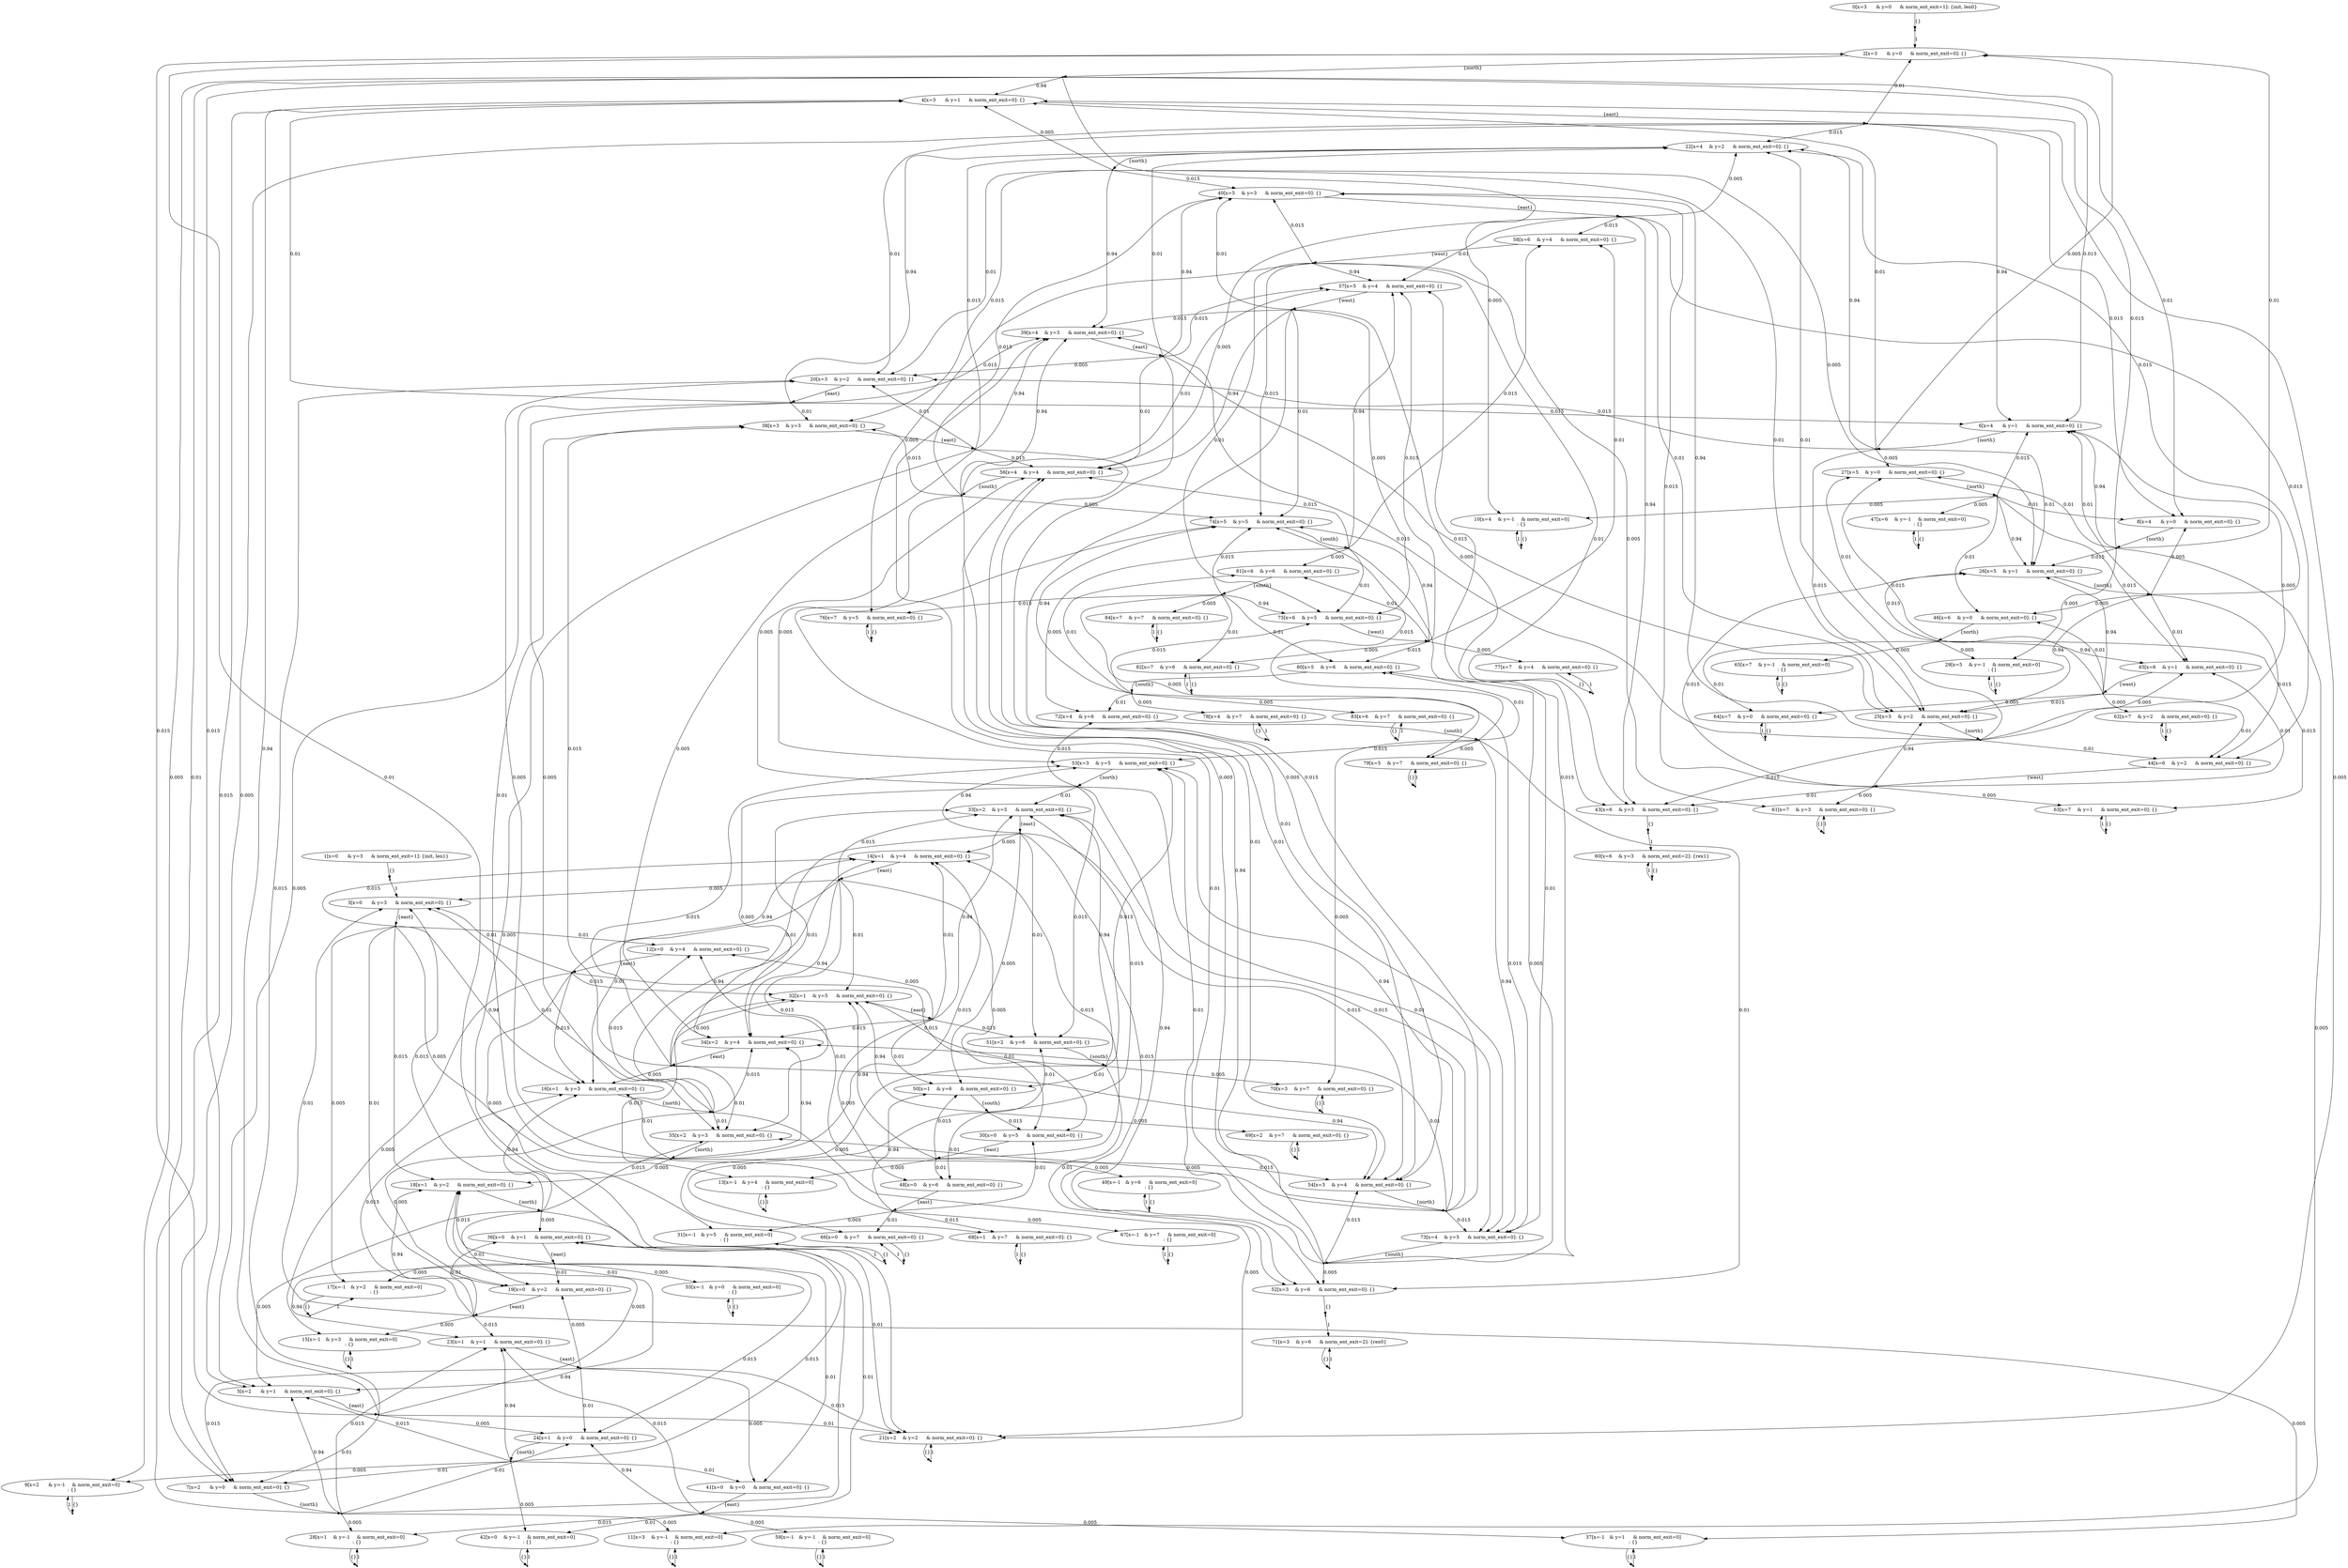 digraph model {
	0 [ label = "0[x=3	& y=0	& norm_ent_exit=1]: {init, len0}" ];
	1 [ label = "1[x=0	& y=3	& norm_ent_exit=1]: {init, len1}" ];
	2 [ label = "2[x=3	& y=0	& norm_ent_exit=0]: {}" ];
	3 [ label = "3[x=0	& y=3	& norm_ent_exit=0]: {}" ];
	4 [ label = "4[x=3	& y=1	& norm_ent_exit=0]: {}" ];
	5 [ label = "5[x=2	& y=1	& norm_ent_exit=0]: {}" ];
	6 [ label = "6[x=4	& y=1	& norm_ent_exit=0]: {}" ];
	7 [ label = "7[x=2	& y=0	& norm_ent_exit=0]: {}" ];
	8 [ label = "8[x=4	& y=0	& norm_ent_exit=0]: {}" ];
	9 [ label = "9[x=2	& y=-1	& norm_ent_exit=0]
: {}" ];
	10 [ label = "10[x=4	& y=-1	& norm_ent_exit=0]
: {}" ];
	11 [ label = "11[x=3	& y=-1	& norm_ent_exit=0]
: {}" ];
	12 [ label = "12[x=0	& y=4	& norm_ent_exit=0]: {}" ];
	13 [ label = "13[x=-1	& y=4	& norm_ent_exit=0]
: {}" ];
	14 [ label = "14[x=1	& y=4	& norm_ent_exit=0]: {}" ];
	15 [ label = "15[x=-1	& y=3	& norm_ent_exit=0]
: {}" ];
	16 [ label = "16[x=1	& y=3	& norm_ent_exit=0]: {}" ];
	17 [ label = "17[x=-1	& y=2	& norm_ent_exit=0]
: {}" ];
	18 [ label = "18[x=1	& y=2	& norm_ent_exit=0]: {}" ];
	19 [ label = "19[x=0	& y=2	& norm_ent_exit=0]: {}" ];
	20 [ label = "20[x=3	& y=2	& norm_ent_exit=0]: {}" ];
	21 [ label = "21[x=2	& y=2	& norm_ent_exit=0]: {}" ];
	22 [ label = "22[x=4	& y=2	& norm_ent_exit=0]: {}" ];
	23 [ label = "23[x=1	& y=1	& norm_ent_exit=0]: {}" ];
	24 [ label = "24[x=1	& y=0	& norm_ent_exit=0]: {}" ];
	25 [ label = "25[x=5	& y=2	& norm_ent_exit=0]: {}" ];
	26 [ label = "26[x=5	& y=1	& norm_ent_exit=0]: {}" ];
	27 [ label = "27[x=5	& y=0	& norm_ent_exit=0]: {}" ];
	28 [ label = "28[x=1	& y=-1	& norm_ent_exit=0]
: {}" ];
	29 [ label = "29[x=5	& y=-1	& norm_ent_exit=0]
: {}" ];
	30 [ label = "30[x=0	& y=5	& norm_ent_exit=0]: {}" ];
	31 [ label = "31[x=-1	& y=5	& norm_ent_exit=0]
: {}" ];
	32 [ label = "32[x=1	& y=5	& norm_ent_exit=0]: {}" ];
	33 [ label = "33[x=2	& y=5	& norm_ent_exit=0]: {}" ];
	34 [ label = "34[x=2	& y=4	& norm_ent_exit=0]: {}" ];
	35 [ label = "35[x=2	& y=3	& norm_ent_exit=0]: {}" ];
	36 [ label = "36[x=0	& y=1	& norm_ent_exit=0]: {}" ];
	37 [ label = "37[x=-1	& y=1	& norm_ent_exit=0]
: {}" ];
	38 [ label = "38[x=3	& y=3	& norm_ent_exit=0]: {}" ];
	39 [ label = "39[x=4	& y=3	& norm_ent_exit=0]: {}" ];
	40 [ label = "40[x=5	& y=3	& norm_ent_exit=0]: {}" ];
	41 [ label = "41[x=0	& y=0	& norm_ent_exit=0]: {}" ];
	42 [ label = "42[x=0	& y=-1	& norm_ent_exit=0]
: {}" ];
	43 [ label = "43[x=6	& y=3	& norm_ent_exit=0]: {}" ];
	44 [ label = "44[x=6	& y=2	& norm_ent_exit=0]: {}" ];
	45 [ label = "45[x=6	& y=1	& norm_ent_exit=0]: {}" ];
	46 [ label = "46[x=6	& y=0	& norm_ent_exit=0]: {}" ];
	47 [ label = "47[x=6	& y=-1	& norm_ent_exit=0]
: {}" ];
	48 [ label = "48[x=0	& y=6	& norm_ent_exit=0]: {}" ];
	49 [ label = "49[x=-1	& y=6	& norm_ent_exit=0]
: {}" ];
	50 [ label = "50[x=1	& y=6	& norm_ent_exit=0]: {}" ];
	51 [ label = "51[x=2	& y=6	& norm_ent_exit=0]: {}" ];
	52 [ label = "52[x=3	& y=6	& norm_ent_exit=0]: {}" ];
	53 [ label = "53[x=3	& y=5	& norm_ent_exit=0]: {}" ];
	54 [ label = "54[x=3	& y=4	& norm_ent_exit=0]: {}" ];
	55 [ label = "55[x=-1	& y=0	& norm_ent_exit=0]
: {}" ];
	56 [ label = "56[x=4	& y=4	& norm_ent_exit=0]: {}" ];
	57 [ label = "57[x=5	& y=4	& norm_ent_exit=0]: {}" ];
	58 [ label = "58[x=6	& y=4	& norm_ent_exit=0]: {}" ];
	59 [ label = "59[x=-1	& y=-1	& norm_ent_exit=0]
: {}" ];
	60 [ label = "60[x=6	& y=3	& norm_ent_exit=2]: {rex1}" ];
	61 [ label = "61[x=7	& y=3	& norm_ent_exit=0]: {}" ];
	62 [ label = "62[x=7	& y=2	& norm_ent_exit=0]: {}" ];
	63 [ label = "63[x=7	& y=1	& norm_ent_exit=0]: {}" ];
	64 [ label = "64[x=7	& y=0	& norm_ent_exit=0]: {}" ];
	65 [ label = "65[x=7	& y=-1	& norm_ent_exit=0]
: {}" ];
	66 [ label = "66[x=0	& y=7	& norm_ent_exit=0]: {}" ];
	67 [ label = "67[x=-1	& y=7	& norm_ent_exit=0]
: {}" ];
	68 [ label = "68[x=1	& y=7	& norm_ent_exit=0]: {}" ];
	69 [ label = "69[x=2	& y=7	& norm_ent_exit=0]: {}" ];
	70 [ label = "70[x=3	& y=7	& norm_ent_exit=0]: {}" ];
	71 [ label = "71[x=3	& y=6	& norm_ent_exit=2]: {rex0}" ];
	72 [ label = "72[x=4	& y=6	& norm_ent_exit=0]: {}" ];
	73 [ label = "73[x=4	& y=5	& norm_ent_exit=0]: {}" ];
	74 [ label = "74[x=5	& y=5	& norm_ent_exit=0]: {}" ];
	75 [ label = "75[x=6	& y=5	& norm_ent_exit=0]: {}" ];
	76 [ label = "76[x=7	& y=5	& norm_ent_exit=0]: {}" ];
	77 [ label = "77[x=7	& y=4	& norm_ent_exit=0]: {}" ];
	78 [ label = "78[x=4	& y=7	& norm_ent_exit=0]: {}" ];
	79 [ label = "79[x=5	& y=7	& norm_ent_exit=0]: {}" ];
	80 [ label = "80[x=5	& y=6	& norm_ent_exit=0]: {}" ];
	81 [ label = "81[x=6	& y=6	& norm_ent_exit=0]: {}" ];
	82 [ label = "82[x=7	& y=6	& norm_ent_exit=0]: {}" ];
	83 [ label = "83[x=6	& y=7	& norm_ent_exit=0]: {}" ];
	84 [ label = "84[x=7	& y=7	& norm_ent_exit=0]: {}" ];
	"0c" [shape = "point"]
	0 -> "0c" [label= "{}"];
	"0c" -> 2 [ label= "1" ];
	"1c" [shape = "point"]
	1 -> "1c" [label= "{}"];
	"1c" -> 3 [ label= "1" ];
	"2c" [shape = "point"]
	2 -> "2c" [label= "{north}"];
	"2c" -> 4 [ label= "0.94" ];
	"2c" -> 5 [ label= "0.015" ];
	"2c" -> 6 [ label= "0.015" ];
	"2c" -> 7 [ label= "0.01" ];
	"2c" -> 8 [ label= "0.01" ];
	"2c" -> 9 [ label= "0.005" ];
	"2c" -> 10 [ label= "0.005" ];
	"3c" [shape = "point"]
	3 -> "3c" [label= "{east}"];
	"3c" -> 12 [ label= "0.01" ];
	"3c" -> 13 [ label= "0.005" ];
	"3c" -> 14 [ label= "0.015" ];
	"3c" -> 16 [ label= "0.94" ];
	"3c" -> 17 [ label= "0.005" ];
	"3c" -> 18 [ label= "0.015" ];
	"3c" -> 19 [ label= "0.01" ];
	"4c" [shape = "point"]
	4 -> "4c" [label= "{east}"];
	"4c" -> 2 [ label= "0.01" ];
	"4c" -> 6 [ label= "0.94" ];
	"4c" -> 7 [ label= "0.005" ];
	"4c" -> 8 [ label= "0.015" ];
	"4c" -> 20 [ label= "0.01" ];
	"4c" -> 21 [ label= "0.005" ];
	"4c" -> 22 [ label= "0.015" ];
	"5c" [shape = "point"]
	5 -> "5c" [label= "{east}"];
	"5c" -> 2 [ label= "0.015" ];
	"5c" -> 4 [ label= "0.94" ];
	"5c" -> 7 [ label= "0.01" ];
	"5c" -> 18 [ label= "0.005" ];
	"5c" -> 20 [ label= "0.015" ];
	"5c" -> 21 [ label= "0.01" ];
	"5c" -> 24 [ label= "0.005" ];
	"6c" [shape = "point"]
	6 -> "6c" [label= "{north}"];
	"6c" -> 2 [ label= "0.005" ];
	"6c" -> 4 [ label= "0.01" ];
	"6c" -> 20 [ label= "0.015" ];
	"6c" -> 22 [ label= "0.94" ];
	"6c" -> 25 [ label= "0.015" ];
	"6c" -> 26 [ label= "0.01" ];
	"6c" -> 27 [ label= "0.005" ];
	"7c" [shape = "point"]
	7 -> "7c" [label= "{north}"];
	"7c" -> 2 [ label= "0.01" ];
	"7c" -> 4 [ label= "0.015" ];
	"7c" -> 5 [ label= "0.94" ];
	"7c" -> 11 [ label= "0.005" ];
	"7c" -> 23 [ label= "0.015" ];
	"7c" -> 24 [ label= "0.01" ];
	"7c" -> 28 [ label= "0.005" ];
	"8c" [shape = "point"]
	8 -> "8c" [label= "{north}"];
	"8c" -> 2 [ label= "0.01" ];
	"8c" -> 4 [ label= "0.015" ];
	"8c" -> 6 [ label= "0.94" ];
	"8c" -> 11 [ label= "0.005" ];
	"8c" -> 26 [ label= "0.015" ];
	"8c" -> 27 [ label= "0.01" ];
	"8c" -> 29 [ label= "0.005" ];
	"9c" [shape = "point"]
	9 -> "9c" [label= "{}"];
	"9c" -> 9 [ label= "1" ];
	"10c" [shape = "point"]
	10 -> "10c" [label= "{}"];
	"10c" -> 10 [ label= "1" ];
	"11c" [shape = "point"]
	11 -> "11c" [label= "{}"];
	"11c" -> 11 [ label= "1" ];
	"12c" [shape = "point"]
	12 -> "12c" [label= "{east}"];
	"12c" -> 3 [ label= "0.01" ];
	"12c" -> 14 [ label= "0.94" ];
	"12c" -> 15 [ label= "0.005" ];
	"12c" -> 16 [ label= "0.015" ];
	"12c" -> 30 [ label= "0.01" ];
	"12c" -> 31 [ label= "0.005" ];
	"12c" -> 32 [ label= "0.015" ];
	"13c" [shape = "point"]
	13 -> "13c" [label= "{}"];
	"13c" -> 13 [ label= "1" ];
	"14c" [shape = "point"]
	14 -> "14c" [label= "{east}"];
	"14c" -> 3 [ label= "0.005" ];
	"14c" -> 16 [ label= "0.01" ];
	"14c" -> 30 [ label= "0.005" ];
	"14c" -> 32 [ label= "0.01" ];
	"14c" -> 33 [ label= "0.015" ];
	"14c" -> 34 [ label= "0.94" ];
	"14c" -> 35 [ label= "0.015" ];
	"15c" [shape = "point"]
	15 -> "15c" [label= "{}"];
	"15c" -> 15 [ label= "1" ];
	"16c" [shape = "point"]
	16 -> "16c" [label= "{north}"];
	"16c" -> 3 [ label= "0.01" ];
	"16c" -> 12 [ label= "0.015" ];
	"16c" -> 14 [ label= "0.94" ];
	"16c" -> 19 [ label= "0.005" ];
	"16c" -> 21 [ label= "0.005" ];
	"16c" -> 34 [ label= "0.015" ];
	"16c" -> 35 [ label= "0.01" ];
	"17c" [shape = "point"]
	17 -> "17c" [label= "{}"];
	"17c" -> 17 [ label= "1" ];
	"18c" [shape = "point"]
	18 -> "18c" [label= "{north}"];
	"18c" -> 3 [ label= "0.015" ];
	"18c" -> 5 [ label= "0.005" ];
	"18c" -> 16 [ label= "0.94" ];
	"18c" -> 19 [ label= "0.01" ];
	"18c" -> 21 [ label= "0.01" ];
	"18c" -> 35 [ label= "0.015" ];
	"18c" -> 36 [ label= "0.005" ];
	"19c" [shape = "point"]
	19 -> "19c" [label= "{east}"];
	"19c" -> 3 [ label= "0.01" ];
	"19c" -> 15 [ label= "0.005" ];
	"19c" -> 16 [ label= "0.015" ];
	"19c" -> 18 [ label= "0.94" ];
	"19c" -> 23 [ label= "0.015" ];
	"19c" -> 36 [ label= "0.01" ];
	"19c" -> 37 [ label= "0.005" ];
	"20c" [shape = "point"]
	20 -> "20c" [label= "{east}"];
	"20c" -> 4 [ label= "0.01" ];
	"20c" -> 5 [ label= "0.005" ];
	"20c" -> 6 [ label= "0.015" ];
	"20c" -> 22 [ label= "0.94" ];
	"20c" -> 35 [ label= "0.005" ];
	"20c" -> 38 [ label= "0.01" ];
	"20c" -> 39 [ label= "0.015" ];
	"21c" [shape = "point"]
	21 -> "21c" [label= "{}"];
	"21c" -> 21 [ label= "1" ];
	"22c" [shape = "point"]
	22 -> "22c" [label= "{north}"];
	"22c" -> 4 [ label= "0.005" ];
	"22c" -> 20 [ label= "0.01" ];
	"22c" -> 25 [ label= "0.01" ];
	"22c" -> 26 [ label= "0.005" ];
	"22c" -> 38 [ label= "0.015" ];
	"22c" -> 39 [ label= "0.94" ];
	"22c" -> 40 [ label= "0.015" ];
	"23c" [shape = "point"]
	23 -> "23c" [label= "{east}"];
	"23c" -> 5 [ label= "0.94" ];
	"23c" -> 7 [ label= "0.015" ];
	"23c" -> 18 [ label= "0.01" ];
	"23c" -> 19 [ label= "0.005" ];
	"23c" -> 21 [ label= "0.015" ];
	"23c" -> 24 [ label= "0.01" ];
	"23c" -> 41 [ label= "0.005" ];
	"24c" [shape = "point"]
	24 -> "24c" [label= "{north}"];
	"24c" -> 5 [ label= "0.015" ];
	"24c" -> 7 [ label= "0.01" ];
	"24c" -> 9 [ label= "0.005" ];
	"24c" -> 23 [ label= "0.94" ];
	"24c" -> 36 [ label= "0.015" ];
	"24c" -> 41 [ label= "0.01" ];
	"24c" -> 42 [ label= "0.005" ];
	"25c" [shape = "point"]
	25 -> "25c" [label= "{north}"];
	"25c" -> 6 [ label= "0.005" ];
	"25c" -> 22 [ label= "0.01" ];
	"25c" -> 39 [ label= "0.015" ];
	"25c" -> 40 [ label= "0.94" ];
	"25c" -> 43 [ label= "0.015" ];
	"25c" -> 44 [ label= "0.01" ];
	"25c" -> 45 [ label= "0.005" ];
	"26c" [shape = "point"]
	26 -> "26c" [label= "{north}"];
	"26c" -> 6 [ label= "0.01" ];
	"26c" -> 8 [ label= "0.005" ];
	"26c" -> 22 [ label= "0.015" ];
	"26c" -> 25 [ label= "0.94" ];
	"26c" -> 44 [ label= "0.015" ];
	"26c" -> 45 [ label= "0.01" ];
	"26c" -> 46 [ label= "0.005" ];
	"27c" [shape = "point"]
	27 -> "27c" [label= "{north}"];
	"27c" -> 6 [ label= "0.015" ];
	"27c" -> 8 [ label= "0.01" ];
	"27c" -> 10 [ label= "0.005" ];
	"27c" -> 26 [ label= "0.94" ];
	"27c" -> 45 [ label= "0.015" ];
	"27c" -> 46 [ label= "0.01" ];
	"27c" -> 47 [ label= "0.005" ];
	"28c" [shape = "point"]
	28 -> "28c" [label= "{}"];
	"28c" -> 28 [ label= "1" ];
	"29c" [shape = "point"]
	29 -> "29c" [label= "{}"];
	"29c" -> 29 [ label= "1" ];
	"30c" [shape = "point"]
	30 -> "30c" [label= "{east}"];
	"30c" -> 12 [ label= "0.01" ];
	"30c" -> 13 [ label= "0.005" ];
	"30c" -> 14 [ label= "0.015" ];
	"30c" -> 32 [ label= "0.94" ];
	"30c" -> 48 [ label= "0.01" ];
	"30c" -> 49 [ label= "0.005" ];
	"30c" -> 50 [ label= "0.015" ];
	"31c" [shape = "point"]
	31 -> "31c" [label= "{}"];
	"31c" -> 31 [ label= "1" ];
	"32c" [shape = "point"]
	32 -> "32c" [label= "{east}"];
	"32c" -> 12 [ label= "0.005" ];
	"32c" -> 14 [ label= "0.01" ];
	"32c" -> 33 [ label= "0.94" ];
	"32c" -> 34 [ label= "0.015" ];
	"32c" -> 48 [ label= "0.005" ];
	"32c" -> 50 [ label= "0.01" ];
	"32c" -> 51 [ label= "0.015" ];
	"33c" [shape = "point"]
	33 -> "33c" [label= "{east}"];
	"33c" -> 14 [ label= "0.005" ];
	"33c" -> 34 [ label= "0.01" ];
	"33c" -> 50 [ label= "0.005" ];
	"33c" -> 51 [ label= "0.01" ];
	"33c" -> 52 [ label= "0.015" ];
	"33c" -> 53 [ label= "0.94" ];
	"33c" -> 54 [ label= "0.015" ];
	"34c" [shape = "point"]
	34 -> "34c" [label= "{east}"];
	"34c" -> 16 [ label= "0.005" ];
	"34c" -> 32 [ label= "0.005" ];
	"34c" -> 33 [ label= "0.01" ];
	"34c" -> 35 [ label= "0.01" ];
	"34c" -> 38 [ label= "0.015" ];
	"34c" -> 53 [ label= "0.015" ];
	"34c" -> 54 [ label= "0.94" ];
	"35c" [shape = "point"]
	35 -> "35c" [label= "{north}"];
	"35c" -> 14 [ label= "0.015" ];
	"35c" -> 16 [ label= "0.01" ];
	"35c" -> 18 [ label= "0.005" ];
	"35c" -> 20 [ label= "0.005" ];
	"35c" -> 34 [ label= "0.94" ];
	"35c" -> 38 [ label= "0.01" ];
	"35c" -> 54 [ label= "0.015" ];
	"36c" [shape = "point"]
	36 -> "36c" [label= "{east}"];
	"36c" -> 17 [ label= "0.005" ];
	"36c" -> 18 [ label= "0.015" ];
	"36c" -> 19 [ label= "0.01" ];
	"36c" -> 23 [ label= "0.94" ];
	"36c" -> 24 [ label= "0.015" ];
	"36c" -> 41 [ label= "0.01" ];
	"36c" -> 55 [ label= "0.005" ];
	"37c" [shape = "point"]
	37 -> "37c" [label= "{}"];
	"37c" -> 37 [ label= "1" ];
	"38c" [shape = "point"]
	38 -> "38c" [label= "{east}"];
	"38c" -> 20 [ label= "0.01" ];
	"38c" -> 21 [ label= "0.005" ];
	"38c" -> 22 [ label= "0.015" ];
	"38c" -> 34 [ label= "0.005" ];
	"38c" -> 39 [ label= "0.94" ];
	"38c" -> 54 [ label= "0.01" ];
	"38c" -> 56 [ label= "0.015" ];
	"39c" [shape = "point"]
	39 -> "39c" [label= "{east}"];
	"39c" -> 20 [ label= "0.005" ];
	"39c" -> 22 [ label= "0.01" ];
	"39c" -> 25 [ label= "0.015" ];
	"39c" -> 40 [ label= "0.94" ];
	"39c" -> 54 [ label= "0.005" ];
	"39c" -> 56 [ label= "0.01" ];
	"39c" -> 57 [ label= "0.015" ];
	"40c" [shape = "point"]
	40 -> "40c" [label= "{east}"];
	"40c" -> 22 [ label= "0.005" ];
	"40c" -> 25 [ label= "0.01" ];
	"40c" -> 43 [ label= "0.94" ];
	"40c" -> 44 [ label= "0.015" ];
	"40c" -> 56 [ label= "0.005" ];
	"40c" -> 57 [ label= "0.01" ];
	"40c" -> 58 [ label= "0.015" ];
	"41c" [shape = "point"]
	41 -> "41c" [label= "{east}"];
	"41c" -> 23 [ label= "0.015" ];
	"41c" -> 24 [ label= "0.94" ];
	"41c" -> 28 [ label= "0.015" ];
	"41c" -> 36 [ label= "0.01" ];
	"41c" -> 37 [ label= "0.005" ];
	"41c" -> 42 [ label= "0.01" ];
	"41c" -> 59 [ label= "0.005" ];
	"42c" [shape = "point"]
	42 -> "42c" [label= "{}"];
	"42c" -> 42 [ label= "1" ];
	"43c" [shape = "point"]
	43 -> "43c" [label= "{}"];
	"43c" -> 60 [ label= "1" ];
	"44c" [shape = "point"]
	44 -> "44c" [label= "{west}"];
	"44c" -> 25 [ label= "0.94" ];
	"44c" -> 26 [ label= "0.015" ];
	"44c" -> 40 [ label= "0.015" ];
	"44c" -> 43 [ label= "0.01" ];
	"44c" -> 45 [ label= "0.01" ];
	"44c" -> 61 [ label= "0.005" ];
	"44c" -> 63 [ label= "0.005" ];
	"45c" [shape = "point"]
	45 -> "45c" [label= "{west}"];
	"45c" -> 25 [ label= "0.015" ];
	"45c" -> 26 [ label= "0.94" ];
	"45c" -> 27 [ label= "0.015" ];
	"45c" -> 44 [ label= "0.01" ];
	"45c" -> 46 [ label= "0.01" ];
	"45c" -> 62 [ label= "0.005" ];
	"45c" -> 64 [ label= "0.005" ];
	"46c" [shape = "point"]
	46 -> "46c" [label= "{north}"];
	"46c" -> 26 [ label= "0.015" ];
	"46c" -> 27 [ label= "0.01" ];
	"46c" -> 29 [ label= "0.005" ];
	"46c" -> 45 [ label= "0.94" ];
	"46c" -> 63 [ label= "0.015" ];
	"46c" -> 64 [ label= "0.01" ];
	"46c" -> 65 [ label= "0.005" ];
	"47c" [shape = "point"]
	47 -> "47c" [label= "{}"];
	"47c" -> 47 [ label= "1" ];
	"48c" [shape = "point"]
	48 -> "48c" [label= "{east}"];
	"48c" -> 30 [ label= "0.01" ];
	"48c" -> 31 [ label= "0.005" ];
	"48c" -> 32 [ label= "0.015" ];
	"48c" -> 50 [ label= "0.94" ];
	"48c" -> 66 [ label= "0.01" ];
	"48c" -> 67 [ label= "0.005" ];
	"48c" -> 68 [ label= "0.015" ];
	"49c" [shape = "point"]
	49 -> "49c" [label= "{}"];
	"49c" -> 49 [ label= "1" ];
	"50c" [shape = "point"]
	50 -> "50c" [label= "{south}"];
	"50c" -> 30 [ label= "0.015" ];
	"50c" -> 32 [ label= "0.94" ];
	"50c" -> 33 [ label= "0.015" ];
	"50c" -> 48 [ label= "0.01" ];
	"50c" -> 51 [ label= "0.01" ];
	"50c" -> 66 [ label= "0.005" ];
	"50c" -> 69 [ label= "0.005" ];
	"51c" [shape = "point"]
	51 -> "51c" [label= "{south}"];
	"51c" -> 32 [ label= "0.015" ];
	"51c" -> 33 [ label= "0.94" ];
	"51c" -> 50 [ label= "0.01" ];
	"51c" -> 52 [ label= "0.01" ];
	"51c" -> 53 [ label= "0.015" ];
	"51c" -> 68 [ label= "0.005" ];
	"51c" -> 70 [ label= "0.005" ];
	"52c" [shape = "point"]
	52 -> "52c" [label= "{}"];
	"52c" -> 71 [ label= "1" ];
	"53c" [shape = "point"]
	53 -> "53c" [label= "{north}"];
	"53c" -> 33 [ label= "0.01" ];
	"53c" -> 34 [ label= "0.005" ];
	"53c" -> 51 [ label= "0.015" ];
	"53c" -> 52 [ label= "0.94" ];
	"53c" -> 56 [ label= "0.005" ];
	"53c" -> 72 [ label= "0.015" ];
	"53c" -> 73 [ label= "0.01" ];
	"54c" [shape = "point"]
	54 -> "54c" [label= "{north}"];
	"54c" -> 33 [ label= "0.015" ];
	"54c" -> 34 [ label= "0.01" ];
	"54c" -> 35 [ label= "0.005" ];
	"54c" -> 39 [ label= "0.005" ];
	"54c" -> 53 [ label= "0.94" ];
	"54c" -> 56 [ label= "0.01" ];
	"54c" -> 73 [ label= "0.015" ];
	"55c" [shape = "point"]
	55 -> "55c" [label= "{}"];
	"55c" -> 55 [ label= "1" ];
	"56c" [shape = "point"]
	56 -> "56c" [label= "{south}"];
	"56c" -> 38 [ label= "0.015" ];
	"56c" -> 39 [ label= "0.94" ];
	"56c" -> 40 [ label= "0.015" ];
	"56c" -> 53 [ label= "0.005" ];
	"56c" -> 54 [ label= "0.01" ];
	"56c" -> 57 [ label= "0.01" ];
	"56c" -> 74 [ label= "0.005" ];
	"57c" [shape = "point"]
	57 -> "57c" [label= "{west}"];
	"57c" -> 39 [ label= "0.015" ];
	"57c" -> 40 [ label= "0.01" ];
	"57c" -> 43 [ label= "0.005" ];
	"57c" -> 56 [ label= "0.94" ];
	"57c" -> 73 [ label= "0.015" ];
	"57c" -> 74 [ label= "0.01" ];
	"57c" -> 75 [ label= "0.005" ];
	"58c" [shape = "point"]
	58 -> "58c" [label= "{west}"];
	"58c" -> 40 [ label= "0.015" ];
	"58c" -> 43 [ label= "0.01" ];
	"58c" -> 57 [ label= "0.94" ];
	"58c" -> 61 [ label= "0.005" ];
	"58c" -> 74 [ label= "0.015" ];
	"58c" -> 75 [ label= "0.01" ];
	"58c" -> 76 [ label= "0.005" ];
	"59c" [shape = "point"]
	59 -> "59c" [label= "{}"];
	"59c" -> 59 [ label= "1" ];
	"60c" [shape = "point"]
	60 -> "60c" [label= "{}"];
	"60c" -> 60 [ label= "1" ];
	"61c" [shape = "point"]
	61 -> "61c" [label= "{}"];
	"61c" -> 61 [ label= "1" ];
	"62c" [shape = "point"]
	62 -> "62c" [label= "{}"];
	"62c" -> 62 [ label= "1" ];
	"63c" [shape = "point"]
	63 -> "63c" [label= "{}"];
	"63c" -> 63 [ label= "1" ];
	"64c" [shape = "point"]
	64 -> "64c" [label= "{}"];
	"64c" -> 64 [ label= "1" ];
	"65c" [shape = "point"]
	65 -> "65c" [label= "{}"];
	"65c" -> 65 [ label= "1" ];
	"66c" [shape = "point"]
	66 -> "66c" [label= "{}"];
	"66c" -> 66 [ label= "1" ];
	"67c" [shape = "point"]
	67 -> "67c" [label= "{}"];
	"67c" -> 67 [ label= "1" ];
	"68c" [shape = "point"]
	68 -> "68c" [label= "{}"];
	"68c" -> 68 [ label= "1" ];
	"69c" [shape = "point"]
	69 -> "69c" [label= "{}"];
	"69c" -> 69 [ label= "1" ];
	"70c" [shape = "point"]
	70 -> "70c" [label= "{}"];
	"70c" -> 70 [ label= "1" ];
	"71c" [shape = "point"]
	71 -> "71c" [label= "{}"];
	"71c" -> 71 [ label= "1" ];
	"72c" [shape = "point"]
	72 -> "72c" [label= "{south}"];
	"72c" -> 52 [ label= "0.01" ];
	"72c" -> 53 [ label= "0.015" ];
	"72c" -> 70 [ label= "0.005" ];
	"72c" -> 73 [ label= "0.94" ];
	"72c" -> 74 [ label= "0.015" ];
	"72c" -> 79 [ label= "0.005" ];
	"72c" -> 80 [ label= "0.01" ];
	"73c" [shape = "point"]
	73 -> "73c" [label= "{south}"];
	"73c" -> 52 [ label= "0.005" ];
	"73c" -> 53 [ label= "0.01" ];
	"73c" -> 54 [ label= "0.015" ];
	"73c" -> 56 [ label= "0.94" ];
	"73c" -> 57 [ label= "0.015" ];
	"73c" -> 74 [ label= "0.01" ];
	"73c" -> 80 [ label= "0.005" ];
	"74c" [shape = "point"]
	74 -> "74c" [label= "{south}"];
	"74c" -> 56 [ label= "0.015" ];
	"74c" -> 57 [ label= "0.94" ];
	"74c" -> 58 [ label= "0.015" ];
	"74c" -> 72 [ label= "0.005" ];
	"74c" -> 73 [ label= "0.01" ];
	"74c" -> 75 [ label= "0.01" ];
	"74c" -> 81 [ label= "0.005" ];
	"75c" [shape = "point"]
	75 -> "75c" [label= "{west}"];
	"75c" -> 57 [ label= "0.015" ];
	"75c" -> 58 [ label= "0.01" ];
	"75c" -> 74 [ label= "0.94" ];
	"75c" -> 77 [ label= "0.005" ];
	"75c" -> 80 [ label= "0.015" ];
	"75c" -> 81 [ label= "0.01" ];
	"75c" -> 82 [ label= "0.005" ];
	"76c" [shape = "point"]
	76 -> "76c" [label= "{}"];
	"76c" -> 76 [ label= "1" ];
	"77c" [shape = "point"]
	77 -> "77c" [label= "{}"];
	"77c" -> 77 [ label= "1" ];
	"78c" [shape = "point"]
	78 -> "78c" [label= "{}"];
	"78c" -> 78 [ label= "1" ];
	"79c" [shape = "point"]
	79 -> "79c" [label= "{}"];
	"79c" -> 79 [ label= "1" ];
	"80c" [shape = "point"]
	80 -> "80c" [label= "{south}"];
	"80c" -> 72 [ label= "0.01" ];
	"80c" -> 73 [ label= "0.015" ];
	"80c" -> 74 [ label= "0.94" ];
	"80c" -> 75 [ label= "0.015" ];
	"80c" -> 78 [ label= "0.005" ];
	"80c" -> 81 [ label= "0.01" ];
	"80c" -> 83 [ label= "0.005" ];
	"81c" [shape = "point"]
	81 -> "81c" [label= "{south}"];
	"81c" -> 74 [ label= "0.015" ];
	"81c" -> 75 [ label= "0.94" ];
	"81c" -> 76 [ label= "0.015" ];
	"81c" -> 79 [ label= "0.005" ];
	"81c" -> 80 [ label= "0.01" ];
	"81c" -> 82 [ label= "0.01" ];
	"81c" -> 84 [ label= "0.005" ];
	"82c" [shape = "point"]
	82 -> "82c" [label= "{}"];
	"82c" -> 82 [ label= "1" ];
	"83c" [shape = "point"]
	83 -> "83c" [label= "{}"];
	"83c" -> 83 [ label= "1" ];
	"84c" [shape = "point"]
	84 -> "84c" [label= "{}"];
	"84c" -> 84 [ label= "1" ];
}
